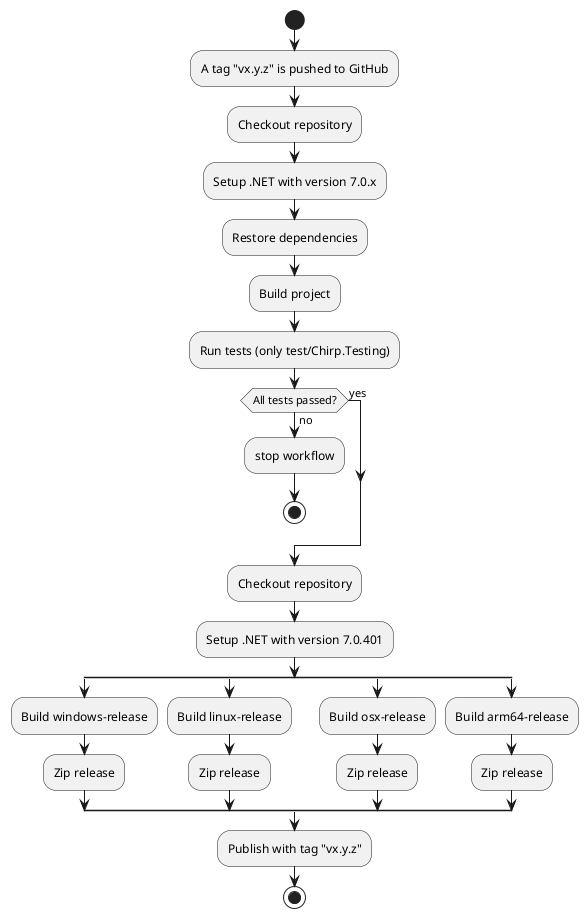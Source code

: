 @startuml Autorelease
start
:A tag "vx.y.z" is pushed to GitHub;
:Checkout repository;
:Setup .NET with version 7.0.x;
:Restore dependencies;
:Build project;
:Run tests (only test/Chirp.Testing);

if (All tests passed?) then (yes)
else (no)
	:stop workflow;
	stop
endif

:Checkout repository;
:Setup .NET with version 7.0.401;
split
	:Build windows-release;
	:Zip release;
split again
	:Build linux-release;
	:Zip release;
	split again
	:Build osx-release;
	:Zip release;
	split again
	:Build arm64-release;
	:Zip release;
end split
:Publish with tag "vx.y.z";

stop
@enduml

